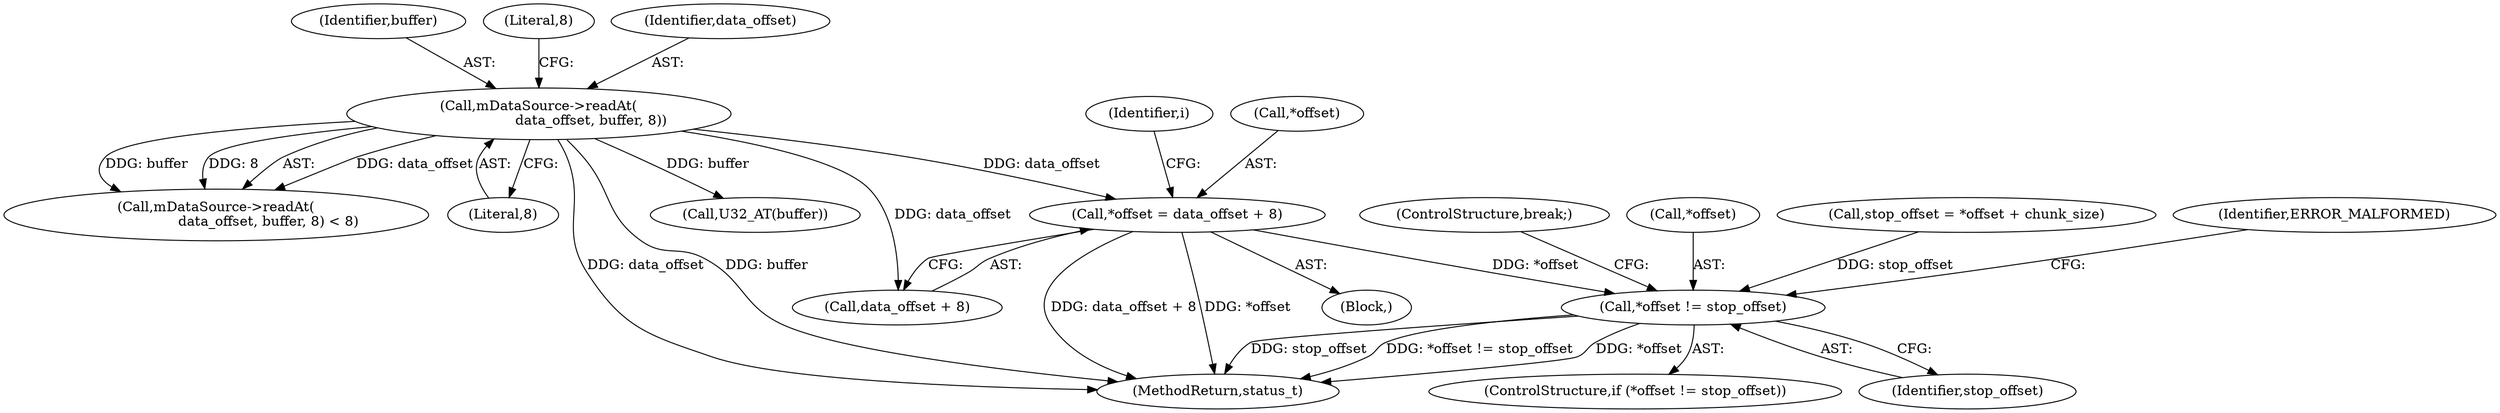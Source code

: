 digraph "0_Android_463a6f807e187828442949d1924e143cf07778c6@pointer" {
"1001449" [label="(Call,*offset = data_offset + 8)"];
"1001388" [label="(Call,mDataSource->readAt(\n                        data_offset, buffer, 8))"];
"1001482" [label="(Call,*offset != stop_offset)"];
"1001489" [label="(ControlStructure,break;)"];
"1001387" [label="(Call,mDataSource->readAt(\n                        data_offset, buffer, 8) < 8)"];
"1001390" [label="(Identifier,buffer)"];
"1001392" [label="(Literal,8)"];
"1001483" [label="(Call,*offset)"];
"1001443" [label="(Call,stop_offset = *offset + chunk_size)"];
"1001452" [label="(Call,data_offset + 8)"];
"1001391" [label="(Literal,8)"];
"1002918" [label="(MethodReturn,status_t)"];
"1001482" [label="(Call,*offset != stop_offset)"];
"1001398" [label="(Call,U32_AT(buffer))"];
"1001458" [label="(Identifier,i)"];
"1001485" [label="(Identifier,stop_offset)"];
"1001449" [label="(Call,*offset = data_offset + 8)"];
"1001367" [label="(Block,)"];
"1001388" [label="(Call,mDataSource->readAt(\n                        data_offset, buffer, 8))"];
"1001481" [label="(ControlStructure,if (*offset != stop_offset))"];
"1001389" [label="(Identifier,data_offset)"];
"1001488" [label="(Identifier,ERROR_MALFORMED)"];
"1001450" [label="(Call,*offset)"];
"1001449" -> "1001367"  [label="AST: "];
"1001449" -> "1001452"  [label="CFG: "];
"1001450" -> "1001449"  [label="AST: "];
"1001452" -> "1001449"  [label="AST: "];
"1001458" -> "1001449"  [label="CFG: "];
"1001449" -> "1002918"  [label="DDG: data_offset + 8"];
"1001449" -> "1002918"  [label="DDG: *offset"];
"1001388" -> "1001449"  [label="DDG: data_offset"];
"1001449" -> "1001482"  [label="DDG: *offset"];
"1001388" -> "1001387"  [label="AST: "];
"1001388" -> "1001391"  [label="CFG: "];
"1001389" -> "1001388"  [label="AST: "];
"1001390" -> "1001388"  [label="AST: "];
"1001391" -> "1001388"  [label="AST: "];
"1001392" -> "1001388"  [label="CFG: "];
"1001388" -> "1002918"  [label="DDG: data_offset"];
"1001388" -> "1002918"  [label="DDG: buffer"];
"1001388" -> "1001387"  [label="DDG: data_offset"];
"1001388" -> "1001387"  [label="DDG: buffer"];
"1001388" -> "1001387"  [label="DDG: 8"];
"1001388" -> "1001398"  [label="DDG: buffer"];
"1001388" -> "1001452"  [label="DDG: data_offset"];
"1001482" -> "1001481"  [label="AST: "];
"1001482" -> "1001485"  [label="CFG: "];
"1001483" -> "1001482"  [label="AST: "];
"1001485" -> "1001482"  [label="AST: "];
"1001488" -> "1001482"  [label="CFG: "];
"1001489" -> "1001482"  [label="CFG: "];
"1001482" -> "1002918"  [label="DDG: *offset"];
"1001482" -> "1002918"  [label="DDG: stop_offset"];
"1001482" -> "1002918"  [label="DDG: *offset != stop_offset"];
"1001443" -> "1001482"  [label="DDG: stop_offset"];
}

